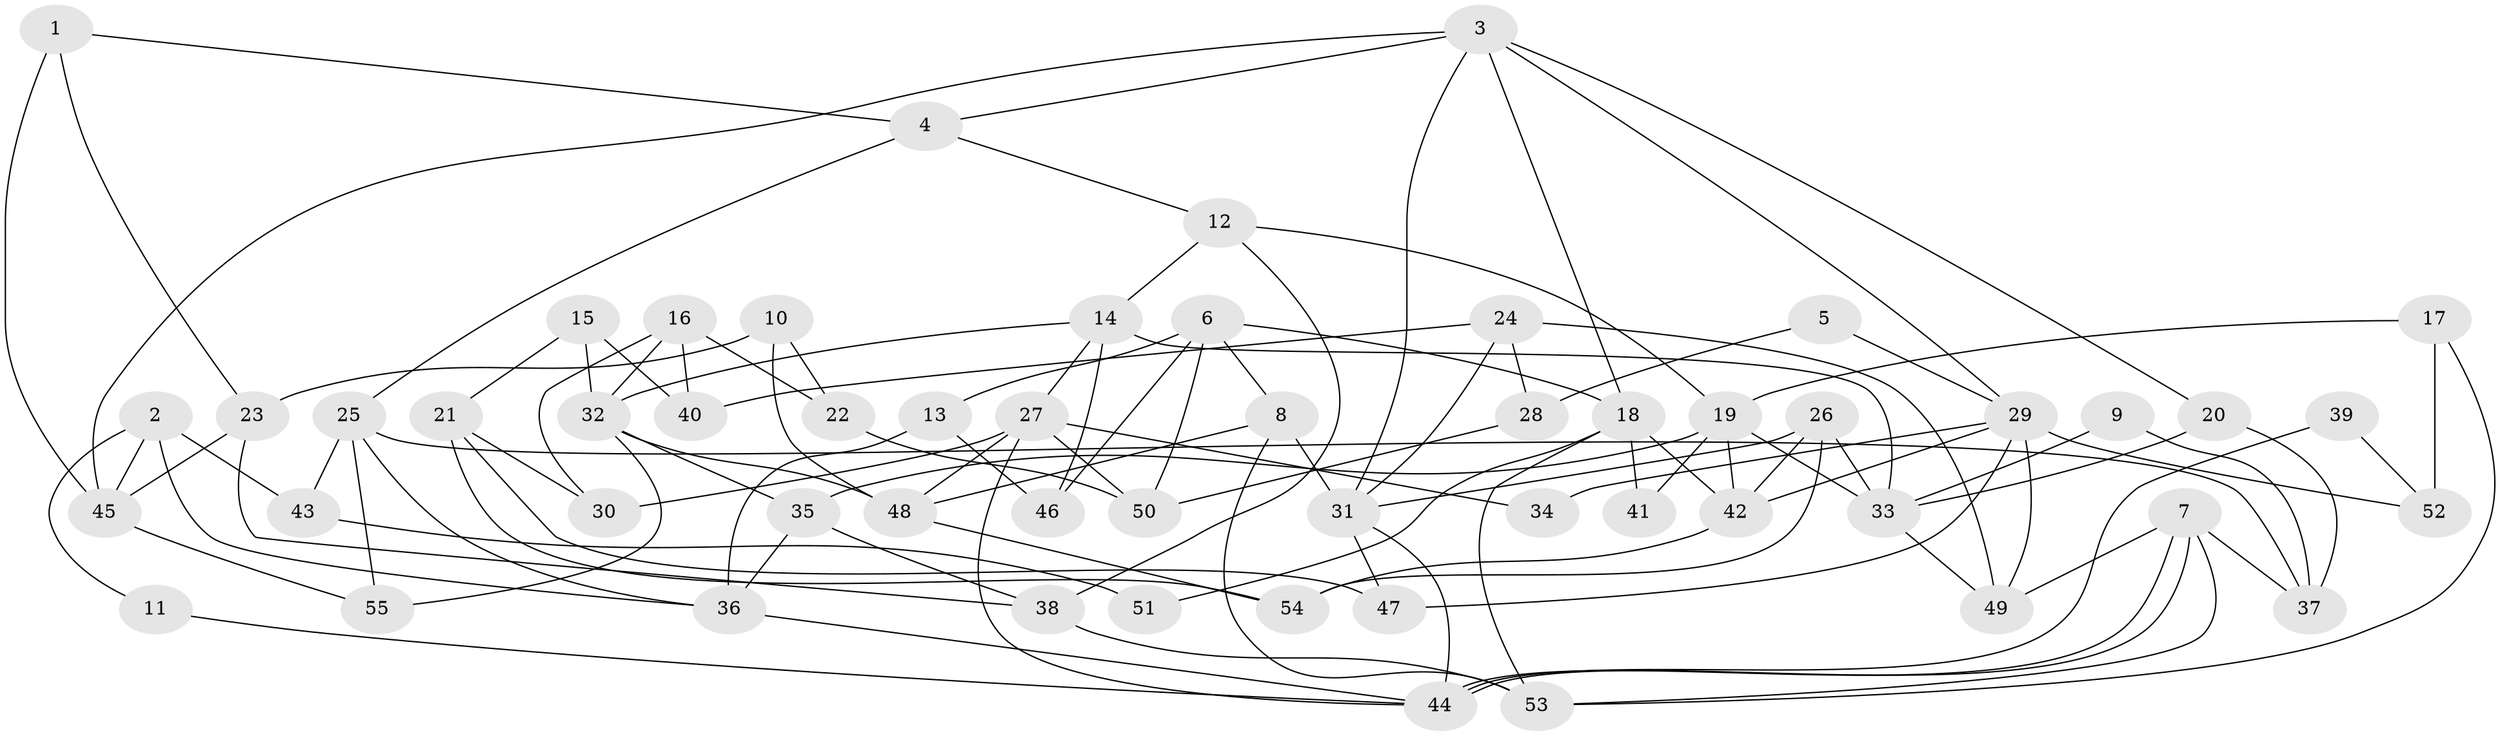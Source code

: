 // Generated by graph-tools (version 1.1) at 2025/14/03/09/25 04:14:58]
// undirected, 55 vertices, 110 edges
graph export_dot {
graph [start="1"]
  node [color=gray90,style=filled];
  1;
  2;
  3;
  4;
  5;
  6;
  7;
  8;
  9;
  10;
  11;
  12;
  13;
  14;
  15;
  16;
  17;
  18;
  19;
  20;
  21;
  22;
  23;
  24;
  25;
  26;
  27;
  28;
  29;
  30;
  31;
  32;
  33;
  34;
  35;
  36;
  37;
  38;
  39;
  40;
  41;
  42;
  43;
  44;
  45;
  46;
  47;
  48;
  49;
  50;
  51;
  52;
  53;
  54;
  55;
  1 -- 23;
  1 -- 45;
  1 -- 4;
  2 -- 36;
  2 -- 45;
  2 -- 11;
  2 -- 43;
  3 -- 31;
  3 -- 18;
  3 -- 4;
  3 -- 20;
  3 -- 29;
  3 -- 45;
  4 -- 12;
  4 -- 25;
  5 -- 29;
  5 -- 28;
  6 -- 50;
  6 -- 46;
  6 -- 8;
  6 -- 13;
  6 -- 18;
  7 -- 44;
  7 -- 44;
  7 -- 37;
  7 -- 49;
  7 -- 53;
  8 -- 53;
  8 -- 31;
  8 -- 48;
  9 -- 37;
  9 -- 33;
  10 -- 48;
  10 -- 23;
  10 -- 22;
  11 -- 44;
  12 -- 38;
  12 -- 14;
  12 -- 19;
  13 -- 36;
  13 -- 46;
  14 -- 32;
  14 -- 27;
  14 -- 33;
  14 -- 46;
  15 -- 32;
  15 -- 21;
  15 -- 40;
  16 -- 30;
  16 -- 40;
  16 -- 22;
  16 -- 32;
  17 -- 53;
  17 -- 19;
  17 -- 52;
  18 -- 42;
  18 -- 41;
  18 -- 51;
  18 -- 53;
  19 -- 33;
  19 -- 35;
  19 -- 41;
  19 -- 42;
  20 -- 33;
  20 -- 37;
  21 -- 54;
  21 -- 47;
  21 -- 30;
  22 -- 50;
  23 -- 38;
  23 -- 45;
  24 -- 49;
  24 -- 31;
  24 -- 28;
  24 -- 40;
  25 -- 36;
  25 -- 37;
  25 -- 43;
  25 -- 55;
  26 -- 42;
  26 -- 54;
  26 -- 31;
  26 -- 33;
  27 -- 44;
  27 -- 30;
  27 -- 34;
  27 -- 48;
  27 -- 50;
  28 -- 50;
  29 -- 49;
  29 -- 34;
  29 -- 42;
  29 -- 47;
  29 -- 52;
  31 -- 44;
  31 -- 47;
  32 -- 48;
  32 -- 35;
  32 -- 55;
  33 -- 49;
  35 -- 36;
  35 -- 38;
  36 -- 44;
  38 -- 53;
  39 -- 52;
  39 -- 44;
  42 -- 54;
  43 -- 51;
  45 -- 55;
  48 -- 54;
}
